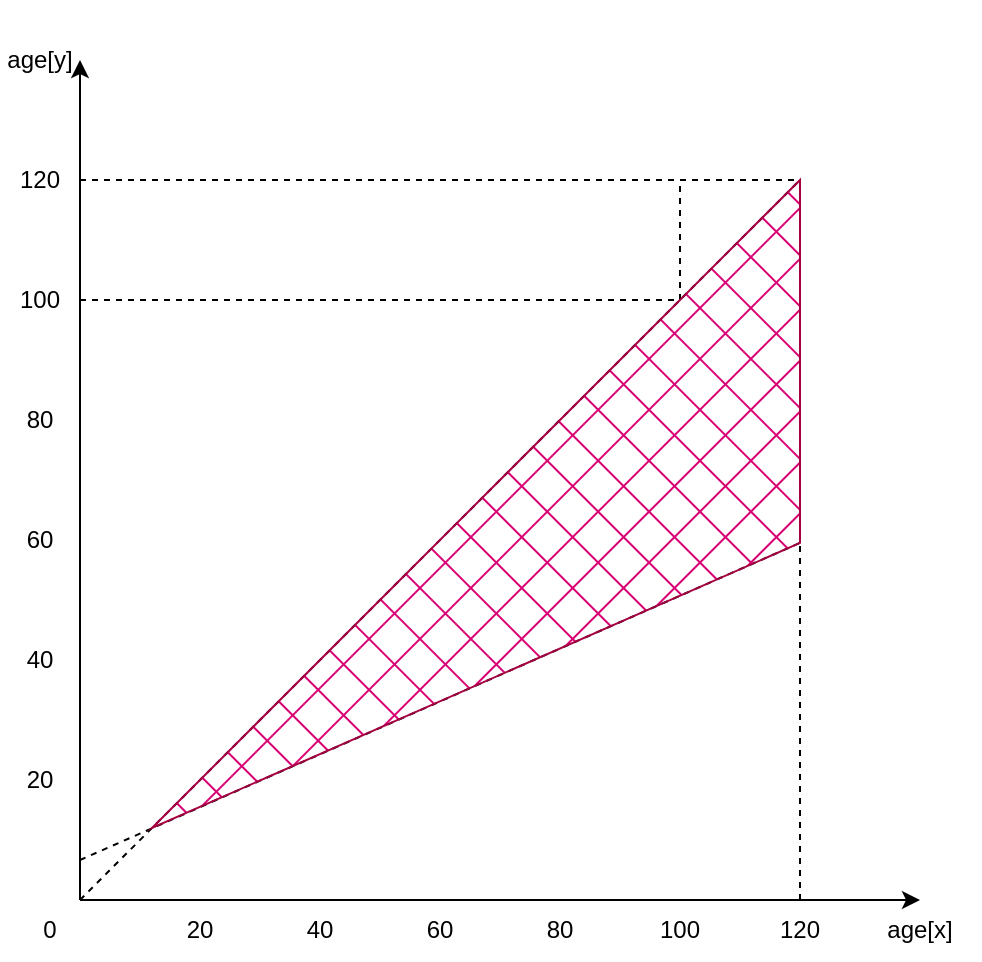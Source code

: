<mxfile version="24.7.17">
  <diagram name="Page-1" id="NAfOHGtK1wkYjJyuDwnC">
    <mxGraphModel dx="619" dy="458" grid="0" gridSize="10" guides="1" tooltips="1" connect="1" arrows="1" fold="1" page="1" pageScale="1" pageWidth="850" pageHeight="1100" math="0" shadow="0">
      <root>
        <mxCell id="0" />
        <mxCell id="1" parent="0" />
        <mxCell id="J8-17hIrC5UEs35M9t9b-1" value="" style="endArrow=classic;html=1;rounded=0;" edge="1" parent="1">
          <mxGeometry width="50" height="50" relative="1" as="geometry">
            <mxPoint x="100" y="460" as="sourcePoint" />
            <mxPoint x="520" y="460" as="targetPoint" />
          </mxGeometry>
        </mxCell>
        <mxCell id="J8-17hIrC5UEs35M9t9b-259" value="" style="endArrow=classic;html=1;rounded=0;" edge="1" parent="1">
          <mxGeometry width="50" height="50" relative="1" as="geometry">
            <mxPoint x="100" y="460" as="sourcePoint" />
            <mxPoint x="100" y="40" as="targetPoint" />
          </mxGeometry>
        </mxCell>
        <mxCell id="J8-17hIrC5UEs35M9t9b-260" value="" style="endArrow=none;dashed=1;html=1;rounded=0;" edge="1" parent="1">
          <mxGeometry width="50" height="50" relative="1" as="geometry">
            <mxPoint x="100" y="460" as="sourcePoint" />
            <mxPoint x="460" y="100" as="targetPoint" />
          </mxGeometry>
        </mxCell>
        <mxCell id="J8-17hIrC5UEs35M9t9b-261" value="" style="endArrow=none;dashed=1;html=1;rounded=0;" edge="1" parent="1">
          <mxGeometry width="50" height="50" relative="1" as="geometry">
            <mxPoint x="460" y="460" as="sourcePoint" />
            <mxPoint x="460" y="100" as="targetPoint" />
          </mxGeometry>
        </mxCell>
        <mxCell id="J8-17hIrC5UEs35M9t9b-262" value="" style="endArrow=none;dashed=1;html=1;rounded=0;" edge="1" parent="1">
          <mxGeometry width="50" height="50" relative="1" as="geometry">
            <mxPoint x="100" y="100" as="sourcePoint" />
            <mxPoint x="460" y="100" as="targetPoint" />
          </mxGeometry>
        </mxCell>
        <mxCell id="J8-17hIrC5UEs35M9t9b-263" value="" style="endArrow=none;dashed=1;html=1;rounded=0;entryX=0.56;entryY=0;entryDx=0;entryDy=0;entryPerimeter=0;" edge="1" parent="1" target="J8-17hIrC5UEs35M9t9b-303">
          <mxGeometry width="50" height="50" relative="1" as="geometry">
            <mxPoint x="100" y="440" as="sourcePoint" />
            <mxPoint x="460" y="280" as="targetPoint" />
          </mxGeometry>
        </mxCell>
        <mxCell id="J8-17hIrC5UEs35M9t9b-264" value="" style="endArrow=none;dashed=1;html=1;rounded=0;" edge="1" parent="1">
          <mxGeometry width="50" height="50" relative="1" as="geometry">
            <mxPoint x="100" y="160" as="sourcePoint" />
            <mxPoint x="400" y="160" as="targetPoint" />
          </mxGeometry>
        </mxCell>
        <mxCell id="J8-17hIrC5UEs35M9t9b-265" value="" style="endArrow=none;dashed=1;html=1;rounded=0;" edge="1" parent="1">
          <mxGeometry width="50" height="50" relative="1" as="geometry">
            <mxPoint x="400" y="160" as="sourcePoint" />
            <mxPoint x="400" y="100" as="targetPoint" />
          </mxGeometry>
        </mxCell>
        <mxCell id="J8-17hIrC5UEs35M9t9b-266" value="" style="shape=table;startSize=0;container=1;collapsible=0;childLayout=tableLayout;fillColor=none;strokeColor=none;" vertex="1" parent="1">
          <mxGeometry x="60" y="10" width="40" height="420" as="geometry" />
        </mxCell>
        <mxCell id="J8-17hIrC5UEs35M9t9b-297" style="shape=tableRow;horizontal=0;startSize=0;swimlaneHead=0;swimlaneBody=0;strokeColor=inherit;top=0;left=0;bottom=0;right=0;collapsible=0;dropTarget=0;fillColor=none;points=[[0,0.5],[1,0.5]];portConstraint=eastwest;" vertex="1" parent="J8-17hIrC5UEs35M9t9b-266">
          <mxGeometry width="40" height="60" as="geometry" />
        </mxCell>
        <mxCell id="J8-17hIrC5UEs35M9t9b-298" value="age[y]" style="shape=partialRectangle;html=1;whiteSpace=wrap;connectable=0;strokeColor=inherit;overflow=hidden;fillColor=none;top=0;left=0;bottom=0;right=0;pointerEvents=1;" vertex="1" parent="J8-17hIrC5UEs35M9t9b-297">
          <mxGeometry width="40" height="60" as="geometry">
            <mxRectangle width="40" height="60" as="alternateBounds" />
          </mxGeometry>
        </mxCell>
        <mxCell id="J8-17hIrC5UEs35M9t9b-267" value="" style="shape=tableRow;horizontal=0;startSize=0;swimlaneHead=0;swimlaneBody=0;strokeColor=inherit;top=0;left=0;bottom=0;right=0;collapsible=0;dropTarget=0;fillColor=none;points=[[0,0.5],[1,0.5]];portConstraint=eastwest;" vertex="1" parent="J8-17hIrC5UEs35M9t9b-266">
          <mxGeometry y="60" width="40" height="60" as="geometry" />
        </mxCell>
        <mxCell id="J8-17hIrC5UEs35M9t9b-268" value="120" style="shape=partialRectangle;html=1;whiteSpace=wrap;connectable=0;strokeColor=inherit;overflow=hidden;fillColor=none;top=0;left=0;bottom=0;right=0;pointerEvents=1;" vertex="1" parent="J8-17hIrC5UEs35M9t9b-267">
          <mxGeometry width="40" height="60" as="geometry">
            <mxRectangle width="40" height="60" as="alternateBounds" />
          </mxGeometry>
        </mxCell>
        <mxCell id="J8-17hIrC5UEs35M9t9b-269" value="" style="shape=tableRow;horizontal=0;startSize=0;swimlaneHead=0;swimlaneBody=0;strokeColor=inherit;top=0;left=0;bottom=0;right=0;collapsible=0;dropTarget=0;fillColor=none;points=[[0,0.5],[1,0.5]];portConstraint=eastwest;" vertex="1" parent="J8-17hIrC5UEs35M9t9b-266">
          <mxGeometry y="120" width="40" height="60" as="geometry" />
        </mxCell>
        <mxCell id="J8-17hIrC5UEs35M9t9b-270" value="100" style="shape=partialRectangle;html=1;whiteSpace=wrap;connectable=0;strokeColor=inherit;overflow=hidden;fillColor=none;top=0;left=0;bottom=0;right=0;pointerEvents=1;" vertex="1" parent="J8-17hIrC5UEs35M9t9b-269">
          <mxGeometry width="40" height="60" as="geometry">
            <mxRectangle width="40" height="60" as="alternateBounds" />
          </mxGeometry>
        </mxCell>
        <mxCell id="J8-17hIrC5UEs35M9t9b-271" value="" style="shape=tableRow;horizontal=0;startSize=0;swimlaneHead=0;swimlaneBody=0;strokeColor=inherit;top=0;left=0;bottom=0;right=0;collapsible=0;dropTarget=0;fillColor=none;points=[[0,0.5],[1,0.5]];portConstraint=eastwest;" vertex="1" parent="J8-17hIrC5UEs35M9t9b-266">
          <mxGeometry y="180" width="40" height="60" as="geometry" />
        </mxCell>
        <mxCell id="J8-17hIrC5UEs35M9t9b-272" value="80" style="shape=partialRectangle;html=1;whiteSpace=wrap;connectable=0;strokeColor=inherit;overflow=hidden;fillColor=none;top=0;left=0;bottom=0;right=0;pointerEvents=1;" vertex="1" parent="J8-17hIrC5UEs35M9t9b-271">
          <mxGeometry width="40" height="60" as="geometry">
            <mxRectangle width="40" height="60" as="alternateBounds" />
          </mxGeometry>
        </mxCell>
        <mxCell id="J8-17hIrC5UEs35M9t9b-275" value="" style="shape=tableRow;horizontal=0;startSize=0;swimlaneHead=0;swimlaneBody=0;strokeColor=inherit;top=0;left=0;bottom=0;right=0;collapsible=0;dropTarget=0;fillColor=none;points=[[0,0.5],[1,0.5]];portConstraint=eastwest;" vertex="1" parent="J8-17hIrC5UEs35M9t9b-266">
          <mxGeometry y="240" width="40" height="60" as="geometry" />
        </mxCell>
        <mxCell id="J8-17hIrC5UEs35M9t9b-276" value="60" style="shape=partialRectangle;html=1;whiteSpace=wrap;connectable=0;strokeColor=inherit;overflow=hidden;fillColor=none;top=0;left=0;bottom=0;right=0;pointerEvents=1;" vertex="1" parent="J8-17hIrC5UEs35M9t9b-275">
          <mxGeometry width="40" height="60" as="geometry">
            <mxRectangle width="40" height="60" as="alternateBounds" />
          </mxGeometry>
        </mxCell>
        <mxCell id="J8-17hIrC5UEs35M9t9b-277" value="" style="shape=tableRow;horizontal=0;startSize=0;swimlaneHead=0;swimlaneBody=0;strokeColor=inherit;top=0;left=0;bottom=0;right=0;collapsible=0;dropTarget=0;fillColor=none;points=[[0,0.5],[1,0.5]];portConstraint=eastwest;" vertex="1" parent="J8-17hIrC5UEs35M9t9b-266">
          <mxGeometry y="300" width="40" height="60" as="geometry" />
        </mxCell>
        <mxCell id="J8-17hIrC5UEs35M9t9b-278" value="40" style="shape=partialRectangle;html=1;whiteSpace=wrap;connectable=0;strokeColor=inherit;overflow=hidden;fillColor=none;top=0;left=0;bottom=0;right=0;pointerEvents=1;" vertex="1" parent="J8-17hIrC5UEs35M9t9b-277">
          <mxGeometry width="40" height="60" as="geometry">
            <mxRectangle width="40" height="60" as="alternateBounds" />
          </mxGeometry>
        </mxCell>
        <mxCell id="J8-17hIrC5UEs35M9t9b-288" style="shape=tableRow;horizontal=0;startSize=0;swimlaneHead=0;swimlaneBody=0;strokeColor=inherit;top=0;left=0;bottom=0;right=0;collapsible=0;dropTarget=0;fillColor=none;points=[[0,0.5],[1,0.5]];portConstraint=eastwest;" vertex="1" parent="J8-17hIrC5UEs35M9t9b-266">
          <mxGeometry y="360" width="40" height="60" as="geometry" />
        </mxCell>
        <mxCell id="J8-17hIrC5UEs35M9t9b-289" value="20" style="shape=partialRectangle;html=1;whiteSpace=wrap;connectable=0;strokeColor=inherit;overflow=hidden;fillColor=none;top=0;left=0;bottom=0;right=0;pointerEvents=1;" vertex="1" parent="J8-17hIrC5UEs35M9t9b-288">
          <mxGeometry width="40" height="60" as="geometry">
            <mxRectangle width="40" height="60" as="alternateBounds" />
          </mxGeometry>
        </mxCell>
        <mxCell id="J8-17hIrC5UEs35M9t9b-290" value="" style="shape=table;startSize=0;container=1;collapsible=0;childLayout=tableLayout;fillColor=none;strokeColor=none;" vertex="1" parent="1">
          <mxGeometry x="70" y="460" width="30" height="30" as="geometry" />
        </mxCell>
        <mxCell id="J8-17hIrC5UEs35M9t9b-291" value="" style="shape=tableRow;horizontal=0;startSize=0;swimlaneHead=0;swimlaneBody=0;strokeColor=inherit;top=0;left=0;bottom=0;right=0;collapsible=0;dropTarget=0;fillColor=none;points=[[0,0.5],[1,0.5]];portConstraint=eastwest;" vertex="1" parent="J8-17hIrC5UEs35M9t9b-290">
          <mxGeometry width="30" height="30" as="geometry" />
        </mxCell>
        <mxCell id="J8-17hIrC5UEs35M9t9b-292" value="0" style="shape=partialRectangle;html=1;whiteSpace=wrap;connectable=0;strokeColor=inherit;overflow=hidden;fillColor=none;top=0;left=0;bottom=0;right=0;pointerEvents=1;" vertex="1" parent="J8-17hIrC5UEs35M9t9b-291">
          <mxGeometry width="30" height="30" as="geometry">
            <mxRectangle width="30" height="30" as="alternateBounds" />
          </mxGeometry>
        </mxCell>
        <mxCell id="J8-17hIrC5UEs35M9t9b-279" value="" style="shape=table;startSize=0;container=1;collapsible=0;childLayout=tableLayout;fillColor=none;strokeColor=none;" vertex="1" parent="1">
          <mxGeometry x="130" y="460" width="420" height="30" as="geometry" />
        </mxCell>
        <mxCell id="J8-17hIrC5UEs35M9t9b-280" value="" style="shape=tableRow;horizontal=0;startSize=0;swimlaneHead=0;swimlaneBody=0;strokeColor=inherit;top=0;left=0;bottom=0;right=0;collapsible=0;dropTarget=0;fillColor=none;points=[[0,0.5],[1,0.5]];portConstraint=eastwest;" vertex="1" parent="J8-17hIrC5UEs35M9t9b-279">
          <mxGeometry width="420" height="30" as="geometry" />
        </mxCell>
        <mxCell id="J8-17hIrC5UEs35M9t9b-282" value="20" style="shape=partialRectangle;html=1;whiteSpace=wrap;connectable=0;strokeColor=inherit;overflow=hidden;fillColor=none;top=0;left=0;bottom=0;right=0;pointerEvents=1;" vertex="1" parent="J8-17hIrC5UEs35M9t9b-280">
          <mxGeometry width="60" height="30" as="geometry">
            <mxRectangle width="60" height="30" as="alternateBounds" />
          </mxGeometry>
        </mxCell>
        <mxCell id="J8-17hIrC5UEs35M9t9b-283" value="40" style="shape=partialRectangle;html=1;whiteSpace=wrap;connectable=0;strokeColor=inherit;overflow=hidden;fillColor=none;top=0;left=0;bottom=0;right=0;pointerEvents=1;" vertex="1" parent="J8-17hIrC5UEs35M9t9b-280">
          <mxGeometry x="60" width="60" height="30" as="geometry">
            <mxRectangle width="60" height="30" as="alternateBounds" />
          </mxGeometry>
        </mxCell>
        <mxCell id="J8-17hIrC5UEs35M9t9b-284" value="60" style="shape=partialRectangle;html=1;whiteSpace=wrap;connectable=0;strokeColor=inherit;overflow=hidden;fillColor=none;top=0;left=0;bottom=0;right=0;pointerEvents=1;" vertex="1" parent="J8-17hIrC5UEs35M9t9b-280">
          <mxGeometry x="120" width="60" height="30" as="geometry">
            <mxRectangle width="60" height="30" as="alternateBounds" />
          </mxGeometry>
        </mxCell>
        <mxCell id="J8-17hIrC5UEs35M9t9b-285" value="80" style="shape=partialRectangle;html=1;whiteSpace=wrap;connectable=0;strokeColor=inherit;overflow=hidden;fillColor=none;top=0;left=0;bottom=0;right=0;pointerEvents=1;" vertex="1" parent="J8-17hIrC5UEs35M9t9b-280">
          <mxGeometry x="180" width="60" height="30" as="geometry">
            <mxRectangle width="60" height="30" as="alternateBounds" />
          </mxGeometry>
        </mxCell>
        <mxCell id="J8-17hIrC5UEs35M9t9b-287" value="100" style="shape=partialRectangle;html=1;whiteSpace=wrap;connectable=0;strokeColor=inherit;overflow=hidden;fillColor=none;top=0;left=0;bottom=0;right=0;pointerEvents=1;" vertex="1" parent="J8-17hIrC5UEs35M9t9b-280">
          <mxGeometry x="240" width="60" height="30" as="geometry">
            <mxRectangle width="60" height="30" as="alternateBounds" />
          </mxGeometry>
        </mxCell>
        <mxCell id="J8-17hIrC5UEs35M9t9b-286" value="120" style="shape=partialRectangle;html=1;whiteSpace=wrap;connectable=0;strokeColor=inherit;overflow=hidden;fillColor=none;top=0;left=0;bottom=0;right=0;pointerEvents=1;" vertex="1" parent="J8-17hIrC5UEs35M9t9b-280">
          <mxGeometry x="300" width="60" height="30" as="geometry">
            <mxRectangle width="60" height="30" as="alternateBounds" />
          </mxGeometry>
        </mxCell>
        <mxCell id="J8-17hIrC5UEs35M9t9b-296" value="age[x]" style="shape=partialRectangle;html=1;whiteSpace=wrap;connectable=0;strokeColor=inherit;overflow=hidden;fillColor=none;top=0;left=0;bottom=0;right=0;pointerEvents=1;" vertex="1" parent="J8-17hIrC5UEs35M9t9b-280">
          <mxGeometry x="360" width="60" height="30" as="geometry">
            <mxRectangle width="60" height="30" as="alternateBounds" />
          </mxGeometry>
        </mxCell>
        <mxCell id="J8-17hIrC5UEs35M9t9b-303" value="" style="verticalLabelPosition=bottom;verticalAlign=top;html=1;shape=mxgraph.basic.polygon;polyCoords=[[0,0],[1,1],[0.56,0]];polyline=0;direction=south;rotation=0;fillStyle=cross-hatch;fillColor=#d80073;fontColor=#ffffff;strokeColor=#A50040;" vertex="1" parent="1">
          <mxGeometry x="136" y="100" width="324" height="324" as="geometry" />
        </mxCell>
      </root>
    </mxGraphModel>
  </diagram>
</mxfile>
